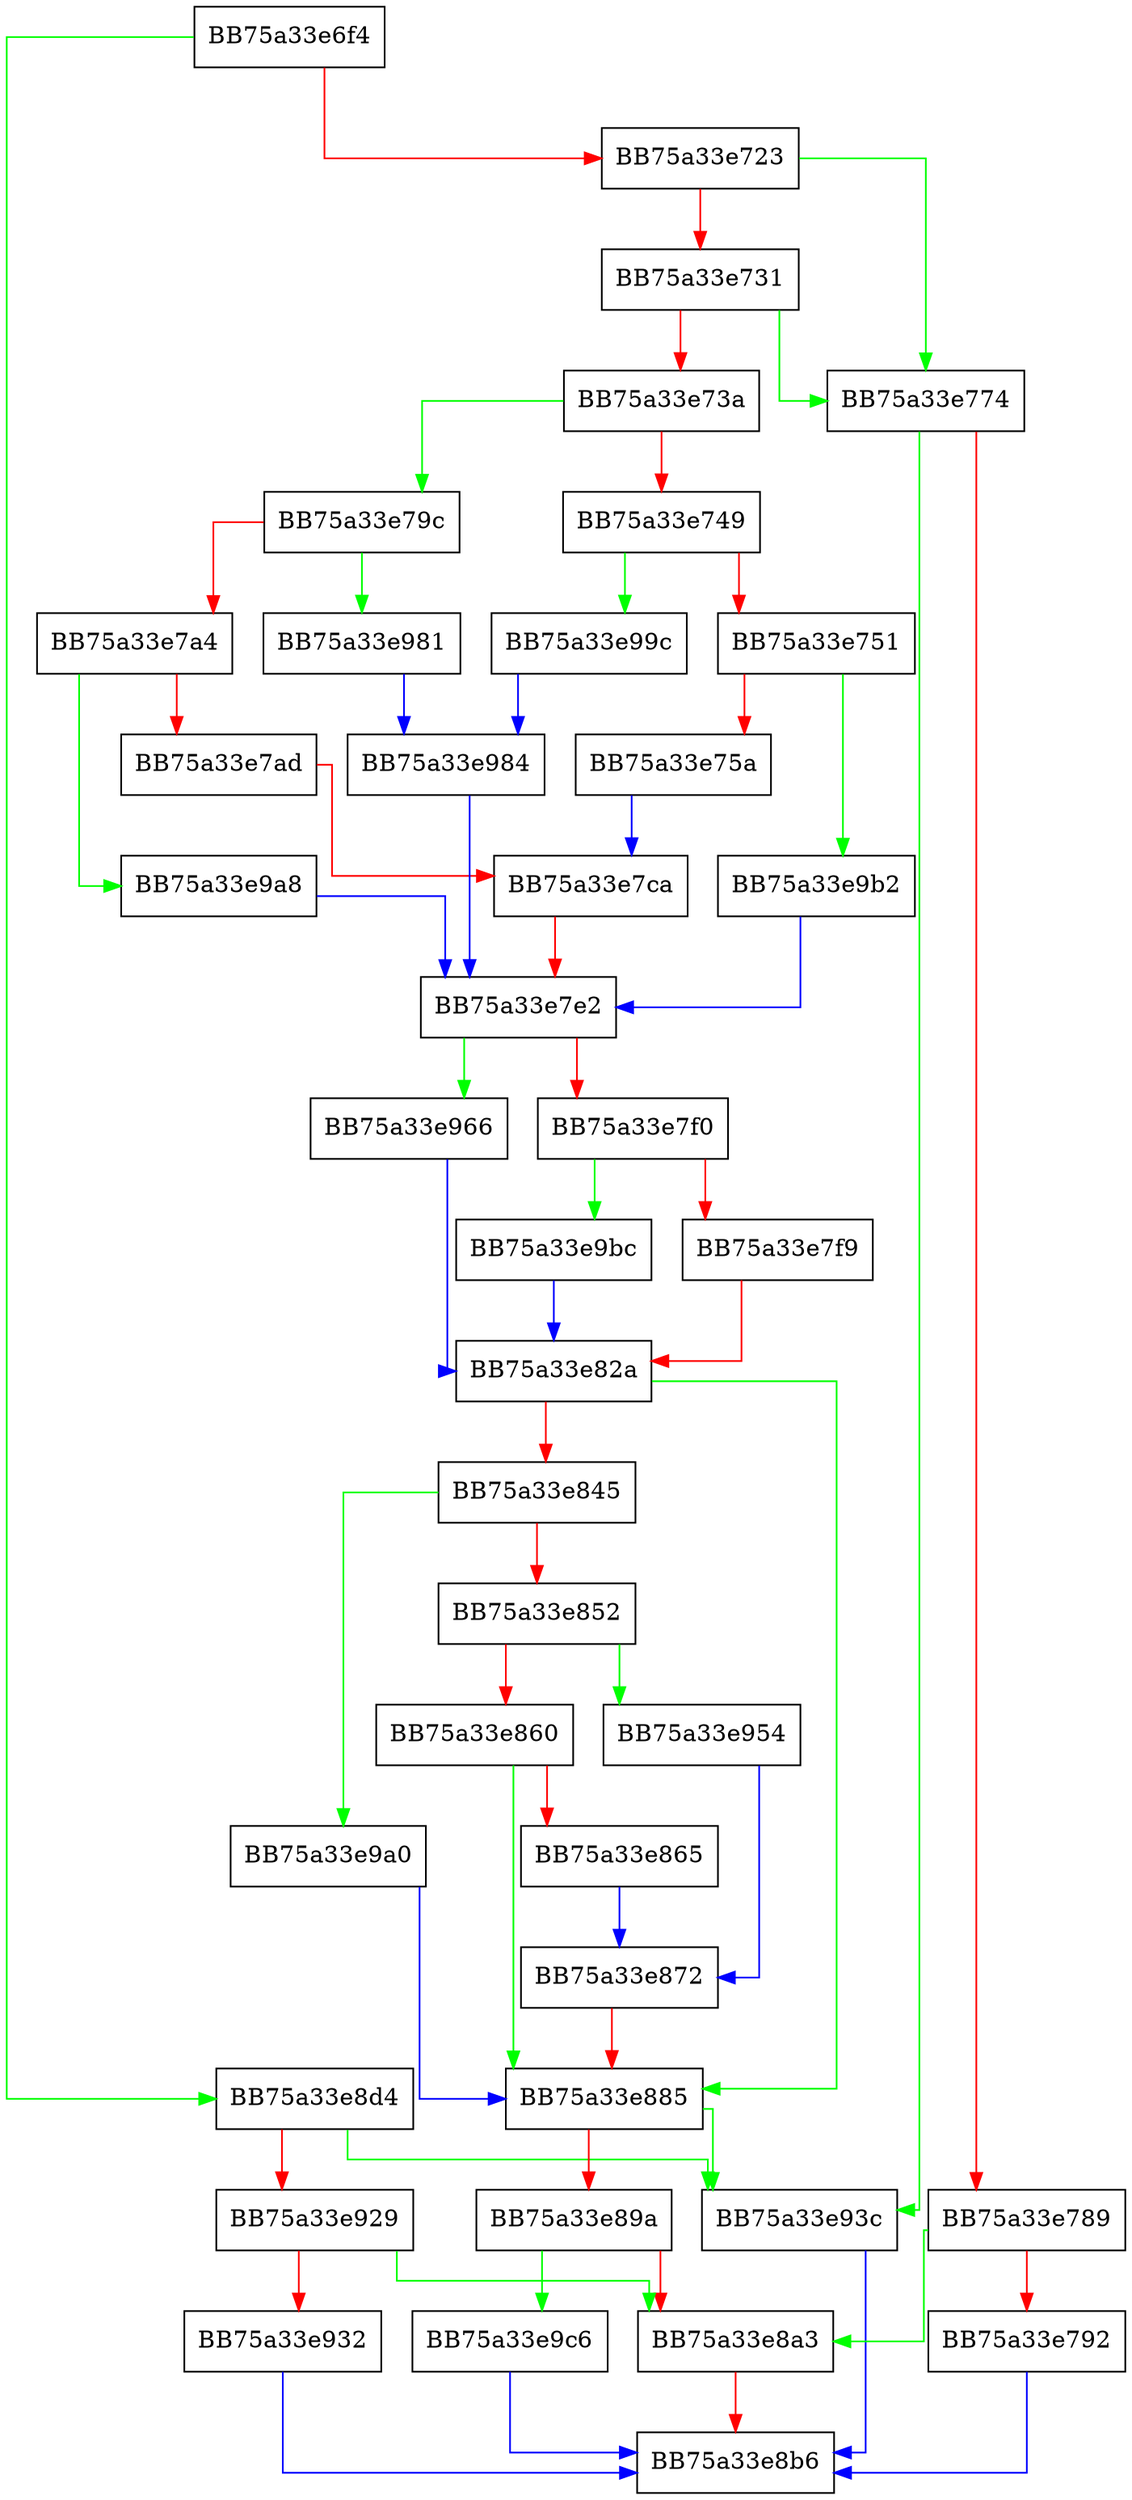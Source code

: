 digraph setup_pe_vstack {
  node [shape="box"];
  graph [splines=ortho];
  BB75a33e6f4 -> BB75a33e8d4 [color="green"];
  BB75a33e6f4 -> BB75a33e723 [color="red"];
  BB75a33e723 -> BB75a33e774 [color="green"];
  BB75a33e723 -> BB75a33e731 [color="red"];
  BB75a33e731 -> BB75a33e774 [color="green"];
  BB75a33e731 -> BB75a33e73a [color="red"];
  BB75a33e73a -> BB75a33e79c [color="green"];
  BB75a33e73a -> BB75a33e749 [color="red"];
  BB75a33e749 -> BB75a33e99c [color="green"];
  BB75a33e749 -> BB75a33e751 [color="red"];
  BB75a33e751 -> BB75a33e9b2 [color="green"];
  BB75a33e751 -> BB75a33e75a [color="red"];
  BB75a33e75a -> BB75a33e7ca [color="blue"];
  BB75a33e774 -> BB75a33e93c [color="green"];
  BB75a33e774 -> BB75a33e789 [color="red"];
  BB75a33e789 -> BB75a33e8a3 [color="green"];
  BB75a33e789 -> BB75a33e792 [color="red"];
  BB75a33e792 -> BB75a33e8b6 [color="blue"];
  BB75a33e79c -> BB75a33e981 [color="green"];
  BB75a33e79c -> BB75a33e7a4 [color="red"];
  BB75a33e7a4 -> BB75a33e9a8 [color="green"];
  BB75a33e7a4 -> BB75a33e7ad [color="red"];
  BB75a33e7ad -> BB75a33e7ca [color="red"];
  BB75a33e7ca -> BB75a33e7e2 [color="red"];
  BB75a33e7e2 -> BB75a33e966 [color="green"];
  BB75a33e7e2 -> BB75a33e7f0 [color="red"];
  BB75a33e7f0 -> BB75a33e9bc [color="green"];
  BB75a33e7f0 -> BB75a33e7f9 [color="red"];
  BB75a33e7f9 -> BB75a33e82a [color="red"];
  BB75a33e82a -> BB75a33e885 [color="green"];
  BB75a33e82a -> BB75a33e845 [color="red"];
  BB75a33e845 -> BB75a33e9a0 [color="green"];
  BB75a33e845 -> BB75a33e852 [color="red"];
  BB75a33e852 -> BB75a33e954 [color="green"];
  BB75a33e852 -> BB75a33e860 [color="red"];
  BB75a33e860 -> BB75a33e885 [color="green"];
  BB75a33e860 -> BB75a33e865 [color="red"];
  BB75a33e865 -> BB75a33e872 [color="blue"];
  BB75a33e872 -> BB75a33e885 [color="red"];
  BB75a33e885 -> BB75a33e93c [color="green"];
  BB75a33e885 -> BB75a33e89a [color="red"];
  BB75a33e89a -> BB75a33e9c6 [color="green"];
  BB75a33e89a -> BB75a33e8a3 [color="red"];
  BB75a33e8a3 -> BB75a33e8b6 [color="red"];
  BB75a33e8d4 -> BB75a33e93c [color="green"];
  BB75a33e8d4 -> BB75a33e929 [color="red"];
  BB75a33e929 -> BB75a33e8a3 [color="green"];
  BB75a33e929 -> BB75a33e932 [color="red"];
  BB75a33e932 -> BB75a33e8b6 [color="blue"];
  BB75a33e93c -> BB75a33e8b6 [color="blue"];
  BB75a33e954 -> BB75a33e872 [color="blue"];
  BB75a33e966 -> BB75a33e82a [color="blue"];
  BB75a33e981 -> BB75a33e984 [color="blue"];
  BB75a33e984 -> BB75a33e7e2 [color="blue"];
  BB75a33e99c -> BB75a33e984 [color="blue"];
  BB75a33e9a0 -> BB75a33e885 [color="blue"];
  BB75a33e9a8 -> BB75a33e7e2 [color="blue"];
  BB75a33e9b2 -> BB75a33e7e2 [color="blue"];
  BB75a33e9bc -> BB75a33e82a [color="blue"];
  BB75a33e9c6 -> BB75a33e8b6 [color="blue"];
}